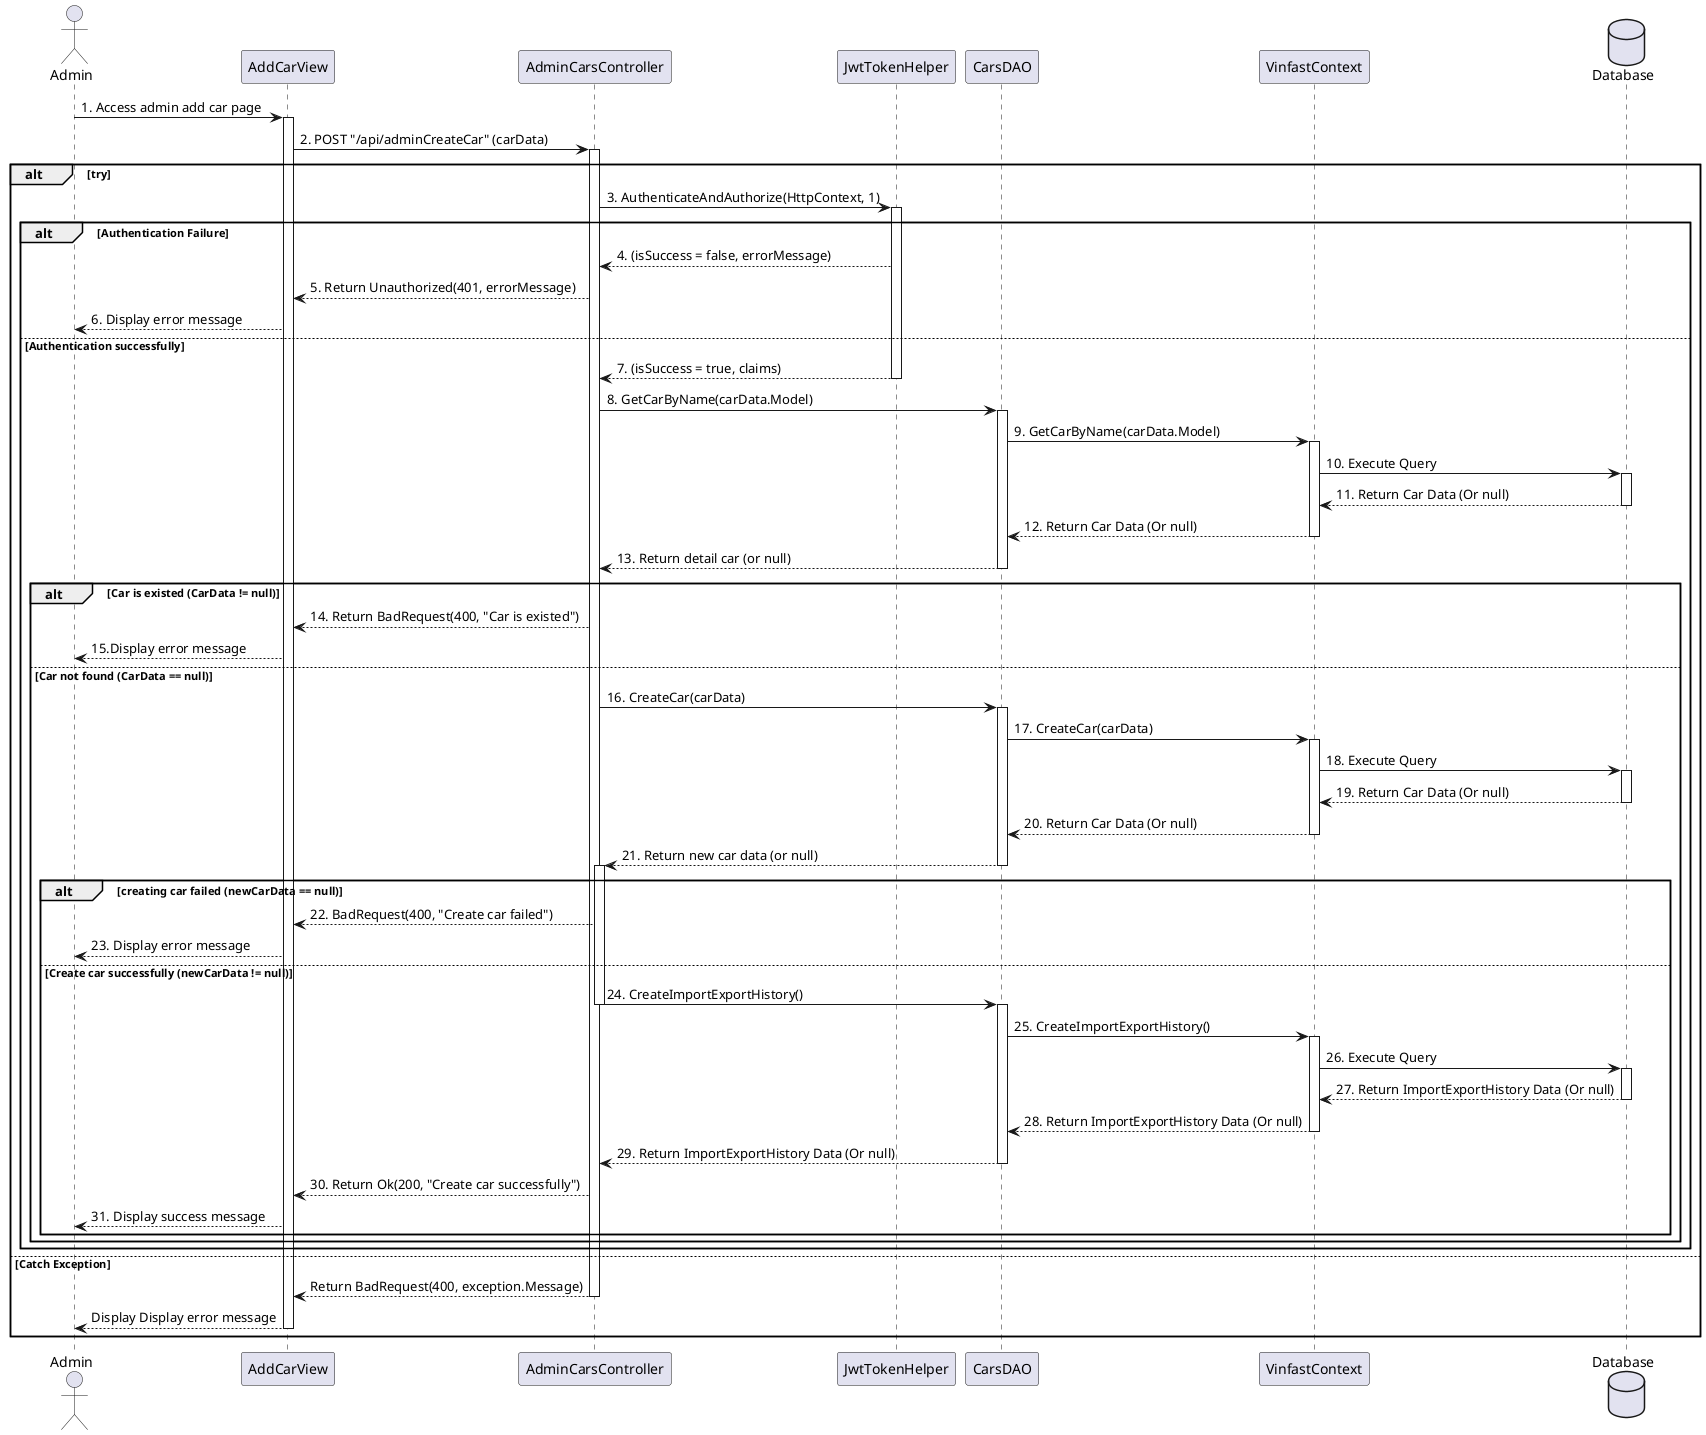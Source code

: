 @startuml
actor Admin
participant AddCarView
participant AdminCarsController
participant JwtTokenHelper
participant CarsDAO
participant VinfastContext
database Database


Admin -> AddCarView: 1. Access admin add car page
activate AddCarView

AddCarView -> AdminCarsController: 2. POST "/api/adminCreateCar" (carData)
alt try
    activate AdminCarsController
    AdminCarsController -> JwtTokenHelper: 3. AuthenticateAndAuthorize(HttpContext, 1)
    alt Authentication Failure
        activate JwtTokenHelper
        JwtTokenHelper --> AdminCarsController: 4. (isSuccess = false, errorMessage)
        AdminCarsController --> AddCarView: 5. Return Unauthorized(401, errorMessage)
        AddCarView --> Admin: 6. Display error message
        
    else Authentication successfully
        JwtTokenHelper --> AdminCarsController: 7. (isSuccess = true, claims)
        deactivate JwtTokenHelper
        ' complete check authentication
        AdminCarsController -> CarsDAO: 8. GetCarByName(carData.Model)
        activate CarsDAO
        
        CarsDAO -> VinfastContext: 9. GetCarByName(carData.Model)
        activate VinfastContext
        
        VinfastContext -> Database: 10. Execute Query
        activate Database
        Database --> VinfastContext: 11. Return Car Data (Or null)
        deactivate Database
        
        VinfastContext --> CarsDAO: 12. Return Car Data (Or null)
        deactivate VinfastContext
        CarsDAO --> AdminCarsController: 13. Return detail car (or null)
        deactivate CarsDAO

        alt Car is existed (CarData != null)
            AdminCarsController --> AddCarView: 14. Return BadRequest(400, "Car is existed")
            AddCarView --> Admin: 15.Display error message
        else Car not found (CarData == null)
            AdminCarsController -> CarsDAO: 16. CreateCar(carData)
            Activate CarsDAO
            CarsDAO -> VinfastContext: 17. CreateCar(carData)
            activate VinfastContext
            VinfastContext -> Database: 18. Execute Query
            activate Database
            Database --> VinfastContext: 19. Return Car Data (Or null)
            deactivate Database
            VinfastContext --> CarsDAO: 20. Return Car Data (Or null)
            deactivate VinfastContext
            CarsDAO --> AdminCarsController: 21. Return new car data (or null)
            deactivate CarsDAO
            activate AdminCarsController
            alt creating car failed (newCarData == null)
                AdminCarsController --> AddCarView: 22. BadRequest(400, "Create car failed")
                AddCarView --> Admin: 23. Display error message
            else Create car successfully (newCarData != null)
                AdminCarsController -> CarsDAO: 24. CreateImportExportHistory()
                deactivate AdminCarsController
                activate CarsDAO
                CarsDAO -> VinfastContext: 25. CreateImportExportHistory()
                activate VinfastContext
                VinfastContext -> Database: 26. Execute Query
                activate Database
                Database --> VinfastContext: 27. Return ImportExportHistory Data (Or null)
                deactivate Database
                VinfastContext --> CarsDAO: 28. Return ImportExportHistory Data (Or null)
                deactivate VinfastContext
                CarsDAO --> AdminCarsController: 29. Return ImportExportHistory Data (Or null)
                deactivate CarsDAO
                AdminCarsController --> AddCarView: 30. Return Ok(200, "Create car successfully")
                AddCarView --> Admin: 31. Display success message
            end
        end
    end
else Catch Exception
    AdminCarsController --> AddCarView: Return BadRequest(400, exception.Message)
    deactivate AdminCarsController
    AddCarView --> Admin: Display Display error message
deactivate AddCarView
end




@enduml